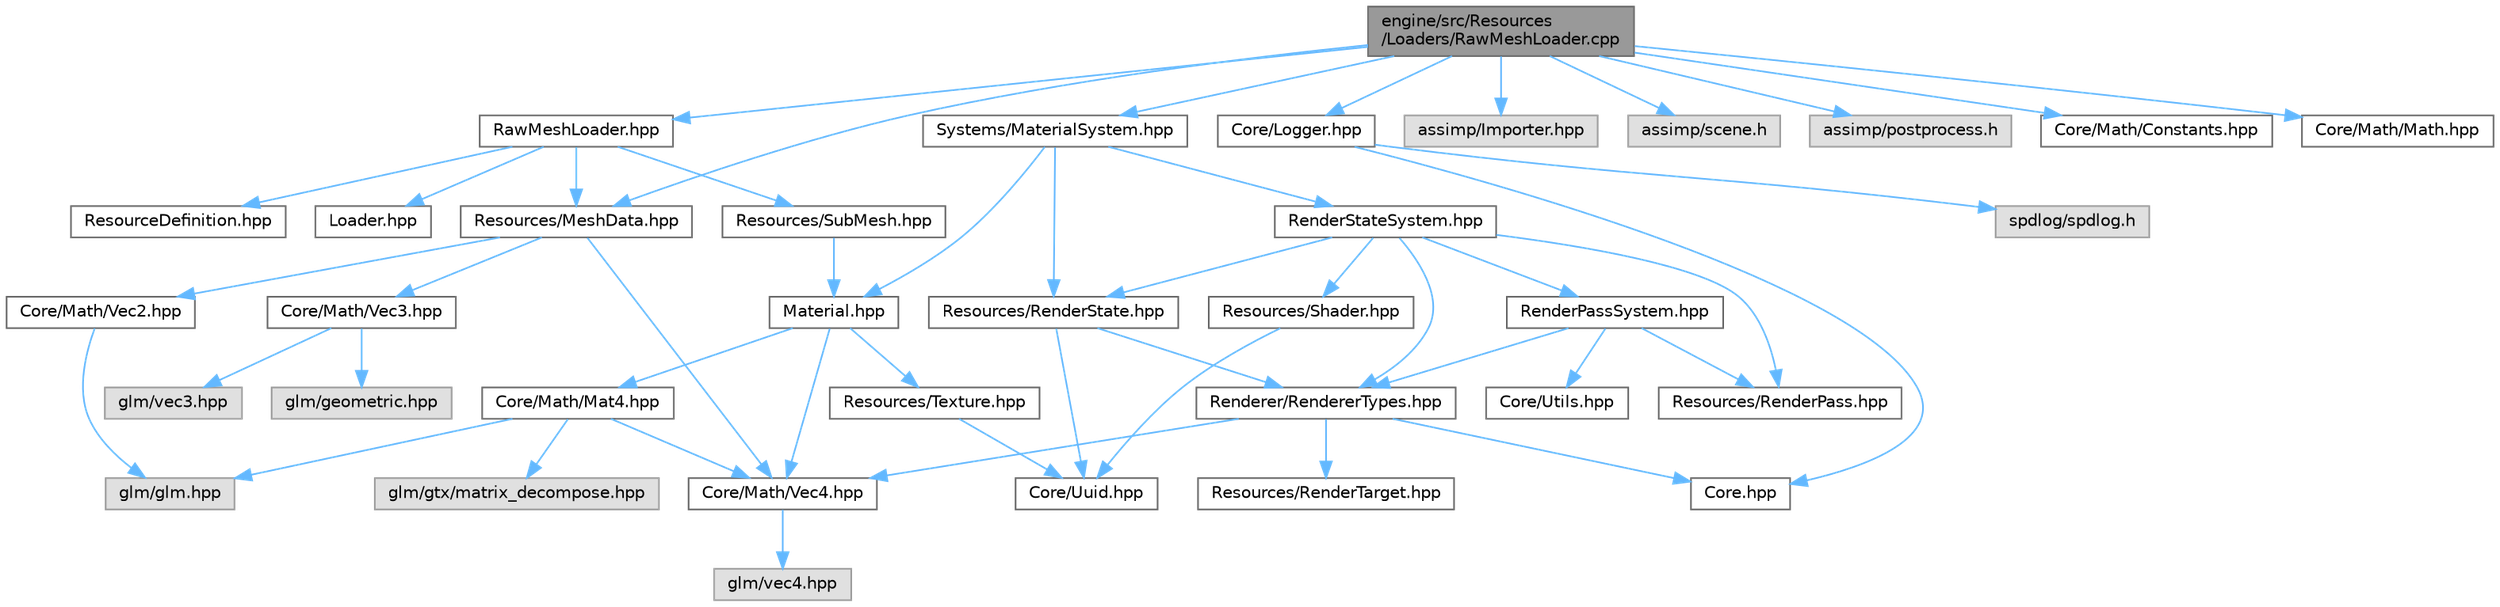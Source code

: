digraph "engine/src/Resources/Loaders/RawMeshLoader.cpp"
{
 // LATEX_PDF_SIZE
  bgcolor="transparent";
  edge [fontname=Helvetica,fontsize=10,labelfontname=Helvetica,labelfontsize=10];
  node [fontname=Helvetica,fontsize=10,shape=box,height=0.2,width=0.4];
  Node1 [id="Node000001",label="engine/src/Resources\l/Loaders/RawMeshLoader.cpp",height=0.2,width=0.4,color="gray40", fillcolor="grey60", style="filled", fontcolor="black",tooltip=" "];
  Node1 -> Node2 [id="edge48_Node000001_Node000002",color="steelblue1",style="solid",tooltip=" "];
  Node2 [id="Node000002",label="RawMeshLoader.hpp",height=0.2,width=0.4,color="grey40", fillcolor="white", style="filled",URL="$_raw_mesh_loader_8hpp.html",tooltip=" "];
  Node2 -> Node3 [id="edge49_Node000002_Node000003",color="steelblue1",style="solid",tooltip=" "];
  Node3 [id="Node000003",label="Loader.hpp",height=0.2,width=0.4,color="grey40", fillcolor="white", style="filled",URL="$_loader_8hpp.html",tooltip=" "];
  Node2 -> Node4 [id="edge50_Node000002_Node000004",color="steelblue1",style="solid",tooltip=" "];
  Node4 [id="Node000004",label="ResourceDefinition.hpp",height=0.2,width=0.4,color="grey40", fillcolor="white", style="filled",URL="$_resource_definition_8hpp.html",tooltip=" "];
  Node2 -> Node5 [id="edge51_Node000002_Node000005",color="steelblue1",style="solid",tooltip=" "];
  Node5 [id="Node000005",label="Resources/MeshData.hpp",height=0.2,width=0.4,color="grey40", fillcolor="white", style="filled",URL="$_mesh_data_8hpp.html",tooltip=" "];
  Node5 -> Node6 [id="edge52_Node000005_Node000006",color="steelblue1",style="solid",tooltip=" "];
  Node6 [id="Node000006",label="Core/Math/Vec2.hpp",height=0.2,width=0.4,color="grey40", fillcolor="white", style="filled",URL="$_vec2_8hpp.html",tooltip=" "];
  Node6 -> Node7 [id="edge53_Node000006_Node000007",color="steelblue1",style="solid",tooltip=" "];
  Node7 [id="Node000007",label="glm/glm.hpp",height=0.2,width=0.4,color="grey60", fillcolor="#E0E0E0", style="filled",tooltip=" "];
  Node5 -> Node8 [id="edge54_Node000005_Node000008",color="steelblue1",style="solid",tooltip=" "];
  Node8 [id="Node000008",label="Core/Math/Vec3.hpp",height=0.2,width=0.4,color="grey40", fillcolor="white", style="filled",URL="$_vec3_8hpp.html",tooltip=" "];
  Node8 -> Node9 [id="edge55_Node000008_Node000009",color="steelblue1",style="solid",tooltip=" "];
  Node9 [id="Node000009",label="glm/geometric.hpp",height=0.2,width=0.4,color="grey60", fillcolor="#E0E0E0", style="filled",tooltip=" "];
  Node8 -> Node10 [id="edge56_Node000008_Node000010",color="steelblue1",style="solid",tooltip=" "];
  Node10 [id="Node000010",label="glm/vec3.hpp",height=0.2,width=0.4,color="grey60", fillcolor="#E0E0E0", style="filled",tooltip=" "];
  Node5 -> Node11 [id="edge57_Node000005_Node000011",color="steelblue1",style="solid",tooltip=" "];
  Node11 [id="Node000011",label="Core/Math/Vec4.hpp",height=0.2,width=0.4,color="grey40", fillcolor="white", style="filled",URL="$_vec4_8hpp.html",tooltip=" "];
  Node11 -> Node12 [id="edge58_Node000011_Node000012",color="steelblue1",style="solid",tooltip=" "];
  Node12 [id="Node000012",label="glm/vec4.hpp",height=0.2,width=0.4,color="grey60", fillcolor="#E0E0E0", style="filled",tooltip=" "];
  Node2 -> Node13 [id="edge59_Node000002_Node000013",color="steelblue1",style="solid",tooltip=" "];
  Node13 [id="Node000013",label="Resources/SubMesh.hpp",height=0.2,width=0.4,color="grey40", fillcolor="white", style="filled",URL="$_sub_mesh_8hpp.html",tooltip=" "];
  Node13 -> Node14 [id="edge60_Node000013_Node000014",color="steelblue1",style="solid",tooltip=" "];
  Node14 [id="Node000014",label="Material.hpp",height=0.2,width=0.4,color="grey40", fillcolor="white", style="filled",URL="$_material_8hpp.html",tooltip=" "];
  Node14 -> Node15 [id="edge61_Node000014_Node000015",color="steelblue1",style="solid",tooltip=" "];
  Node15 [id="Node000015",label="Core/Math/Mat4.hpp",height=0.2,width=0.4,color="grey40", fillcolor="white", style="filled",URL="$_mat4_8hpp.html",tooltip=" "];
  Node15 -> Node11 [id="edge62_Node000015_Node000011",color="steelblue1",style="solid",tooltip=" "];
  Node15 -> Node7 [id="edge63_Node000015_Node000007",color="steelblue1",style="solid",tooltip=" "];
  Node15 -> Node16 [id="edge64_Node000015_Node000016",color="steelblue1",style="solid",tooltip=" "];
  Node16 [id="Node000016",label="glm/gtx/matrix_decompose.hpp",height=0.2,width=0.4,color="grey60", fillcolor="#E0E0E0", style="filled",tooltip=" "];
  Node14 -> Node11 [id="edge65_Node000014_Node000011",color="steelblue1",style="solid",tooltip=" "];
  Node14 -> Node17 [id="edge66_Node000014_Node000017",color="steelblue1",style="solid",tooltip=" "];
  Node17 [id="Node000017",label="Resources/Texture.hpp",height=0.2,width=0.4,color="grey40", fillcolor="white", style="filled",URL="$_texture_8hpp.html",tooltip=" "];
  Node17 -> Node18 [id="edge67_Node000017_Node000018",color="steelblue1",style="solid",tooltip=" "];
  Node18 [id="Node000018",label="Core/Uuid.hpp",height=0.2,width=0.4,color="grey40", fillcolor="white", style="filled",URL="$_uuid_8hpp.html",tooltip=" "];
  Node1 -> Node19 [id="edge68_Node000001_Node000019",color="steelblue1",style="solid",tooltip=" "];
  Node19 [id="Node000019",label="assimp/Importer.hpp",height=0.2,width=0.4,color="grey60", fillcolor="#E0E0E0", style="filled",tooltip=" "];
  Node1 -> Node20 [id="edge69_Node000001_Node000020",color="steelblue1",style="solid",tooltip=" "];
  Node20 [id="Node000020",label="assimp/scene.h",height=0.2,width=0.4,color="grey60", fillcolor="#E0E0E0", style="filled",tooltip=" "];
  Node1 -> Node21 [id="edge70_Node000001_Node000021",color="steelblue1",style="solid",tooltip=" "];
  Node21 [id="Node000021",label="assimp/postprocess.h",height=0.2,width=0.4,color="grey60", fillcolor="#E0E0E0", style="filled",tooltip=" "];
  Node1 -> Node22 [id="edge71_Node000001_Node000022",color="steelblue1",style="solid",tooltip=" "];
  Node22 [id="Node000022",label="Core/Logger.hpp",height=0.2,width=0.4,color="grey40", fillcolor="white", style="filled",URL="$_logger_8hpp.html",tooltip=" "];
  Node22 -> Node23 [id="edge72_Node000022_Node000023",color="steelblue1",style="solid",tooltip=" "];
  Node23 [id="Node000023",label="spdlog/spdlog.h",height=0.2,width=0.4,color="grey60", fillcolor="#E0E0E0", style="filled",tooltip=" "];
  Node22 -> Node24 [id="edge73_Node000022_Node000024",color="steelblue1",style="solid",tooltip=" "];
  Node24 [id="Node000024",label="Core.hpp",height=0.2,width=0.4,color="grey40", fillcolor="white", style="filled",URL="$_core_8hpp.html",tooltip=" "];
  Node1 -> Node25 [id="edge74_Node000001_Node000025",color="steelblue1",style="solid",tooltip=" "];
  Node25 [id="Node000025",label="Core/Math/Constants.hpp",height=0.2,width=0.4,color="grey40", fillcolor="white", style="filled",URL="$_constants_8hpp.html",tooltip=" "];
  Node1 -> Node26 [id="edge75_Node000001_Node000026",color="steelblue1",style="solid",tooltip=" "];
  Node26 [id="Node000026",label="Core/Math/Math.hpp",height=0.2,width=0.4,color="grey40", fillcolor="white", style="filled",URL="$_math_8hpp.html",tooltip=" "];
  Node1 -> Node5 [id="edge76_Node000001_Node000005",color="steelblue1",style="solid",tooltip=" "];
  Node1 -> Node27 [id="edge77_Node000001_Node000027",color="steelblue1",style="solid",tooltip=" "];
  Node27 [id="Node000027",label="Systems/MaterialSystem.hpp",height=0.2,width=0.4,color="grey40", fillcolor="white", style="filled",URL="$_material_system_8hpp.html",tooltip=" "];
  Node27 -> Node28 [id="edge78_Node000027_Node000028",color="steelblue1",style="solid",tooltip=" "];
  Node28 [id="Node000028",label="RenderStateSystem.hpp",height=0.2,width=0.4,color="grey40", fillcolor="white", style="filled",URL="$_render_state_system_8hpp.html",tooltip=" "];
  Node28 -> Node29 [id="edge79_Node000028_Node000029",color="steelblue1",style="solid",tooltip=" "];
  Node29 [id="Node000029",label="RenderPassSystem.hpp",height=0.2,width=0.4,color="grey40", fillcolor="white", style="filled",URL="$_render_pass_system_8hpp.html",tooltip=" "];
  Node29 -> Node30 [id="edge80_Node000029_Node000030",color="steelblue1",style="solid",tooltip=" "];
  Node30 [id="Node000030",label="Core/Utils.hpp",height=0.2,width=0.4,color="grey40", fillcolor="white", style="filled",URL="$_utils_8hpp.html",tooltip=" "];
  Node29 -> Node31 [id="edge81_Node000029_Node000031",color="steelblue1",style="solid",tooltip=" "];
  Node31 [id="Node000031",label="Renderer/RendererTypes.hpp",height=0.2,width=0.4,color="grey40", fillcolor="white", style="filled",URL="$_renderer_types_8hpp.html",tooltip=" "];
  Node31 -> Node24 [id="edge82_Node000031_Node000024",color="steelblue1",style="solid",tooltip=" "];
  Node31 -> Node11 [id="edge83_Node000031_Node000011",color="steelblue1",style="solid",tooltip=" "];
  Node31 -> Node32 [id="edge84_Node000031_Node000032",color="steelblue1",style="solid",tooltip=" "];
  Node32 [id="Node000032",label="Resources/RenderTarget.hpp",height=0.2,width=0.4,color="grey40", fillcolor="white", style="filled",URL="$_render_target_8hpp.html",tooltip=" "];
  Node29 -> Node33 [id="edge85_Node000029_Node000033",color="steelblue1",style="solid",tooltip=" "];
  Node33 [id="Node000033",label="Resources/RenderPass.hpp",height=0.2,width=0.4,color="grey40", fillcolor="white", style="filled",URL="$_render_pass_8hpp.html",tooltip=" "];
  Node28 -> Node31 [id="edge86_Node000028_Node000031",color="steelblue1",style="solid",tooltip=" "];
  Node28 -> Node33 [id="edge87_Node000028_Node000033",color="steelblue1",style="solid",tooltip=" "];
  Node28 -> Node34 [id="edge88_Node000028_Node000034",color="steelblue1",style="solid",tooltip=" "];
  Node34 [id="Node000034",label="Resources/RenderState.hpp",height=0.2,width=0.4,color="grey40", fillcolor="white", style="filled",URL="$_render_state_8hpp.html",tooltip=" "];
  Node34 -> Node18 [id="edge89_Node000034_Node000018",color="steelblue1",style="solid",tooltip=" "];
  Node34 -> Node31 [id="edge90_Node000034_Node000031",color="steelblue1",style="solid",tooltip=" "];
  Node28 -> Node35 [id="edge91_Node000028_Node000035",color="steelblue1",style="solid",tooltip=" "];
  Node35 [id="Node000035",label="Resources/Shader.hpp",height=0.2,width=0.4,color="grey40", fillcolor="white", style="filled",URL="$_shader_8hpp.html",tooltip=" "];
  Node35 -> Node18 [id="edge92_Node000035_Node000018",color="steelblue1",style="solid",tooltip=" "];
  Node27 -> Node14 [id="edge93_Node000027_Node000014",color="steelblue1",style="solid",tooltip=" "];
  Node27 -> Node34 [id="edge94_Node000027_Node000034",color="steelblue1",style="solid",tooltip=" "];
}

